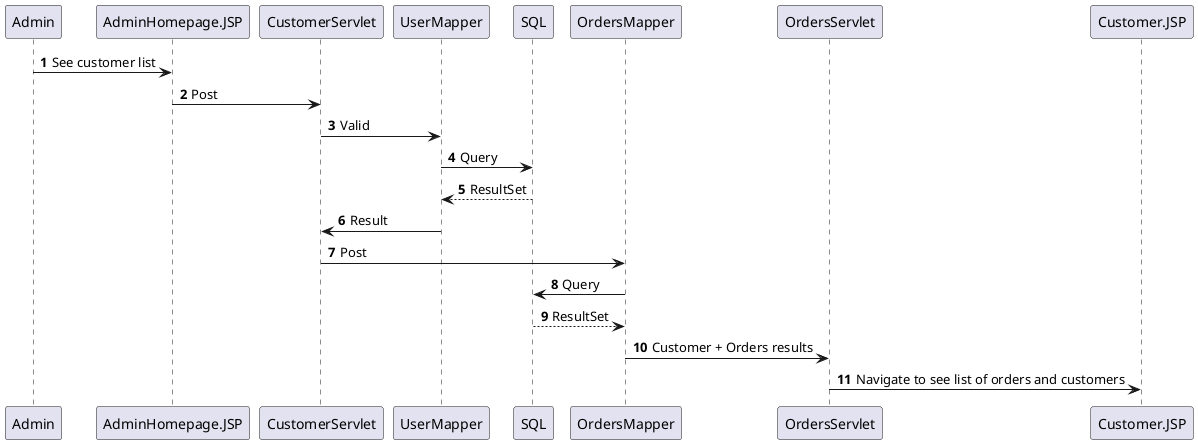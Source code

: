 @startuml
'https://plantuml.com/sequence-diagram

autonumber

Admin -> AdminHomepage.JSP: See customer list
AdminHomepage.JSP -> CustomerServlet: Post
CustomerServlet -> UserMapper: Valid
UserMapper -> SQL: Query
SQL --> UserMapper: ResultSet
UserMapper -> CustomerServlet: Result
CustomerServlet -> OrdersMapper: Post
OrdersMapper -> SQL: Query
SQL --> OrdersMapper: ResultSet
OrdersMapper -> OrdersServlet: Customer + Orders results
OrdersServlet -> Customer.JSP: Navigate to see list of orders and customers

@enduml